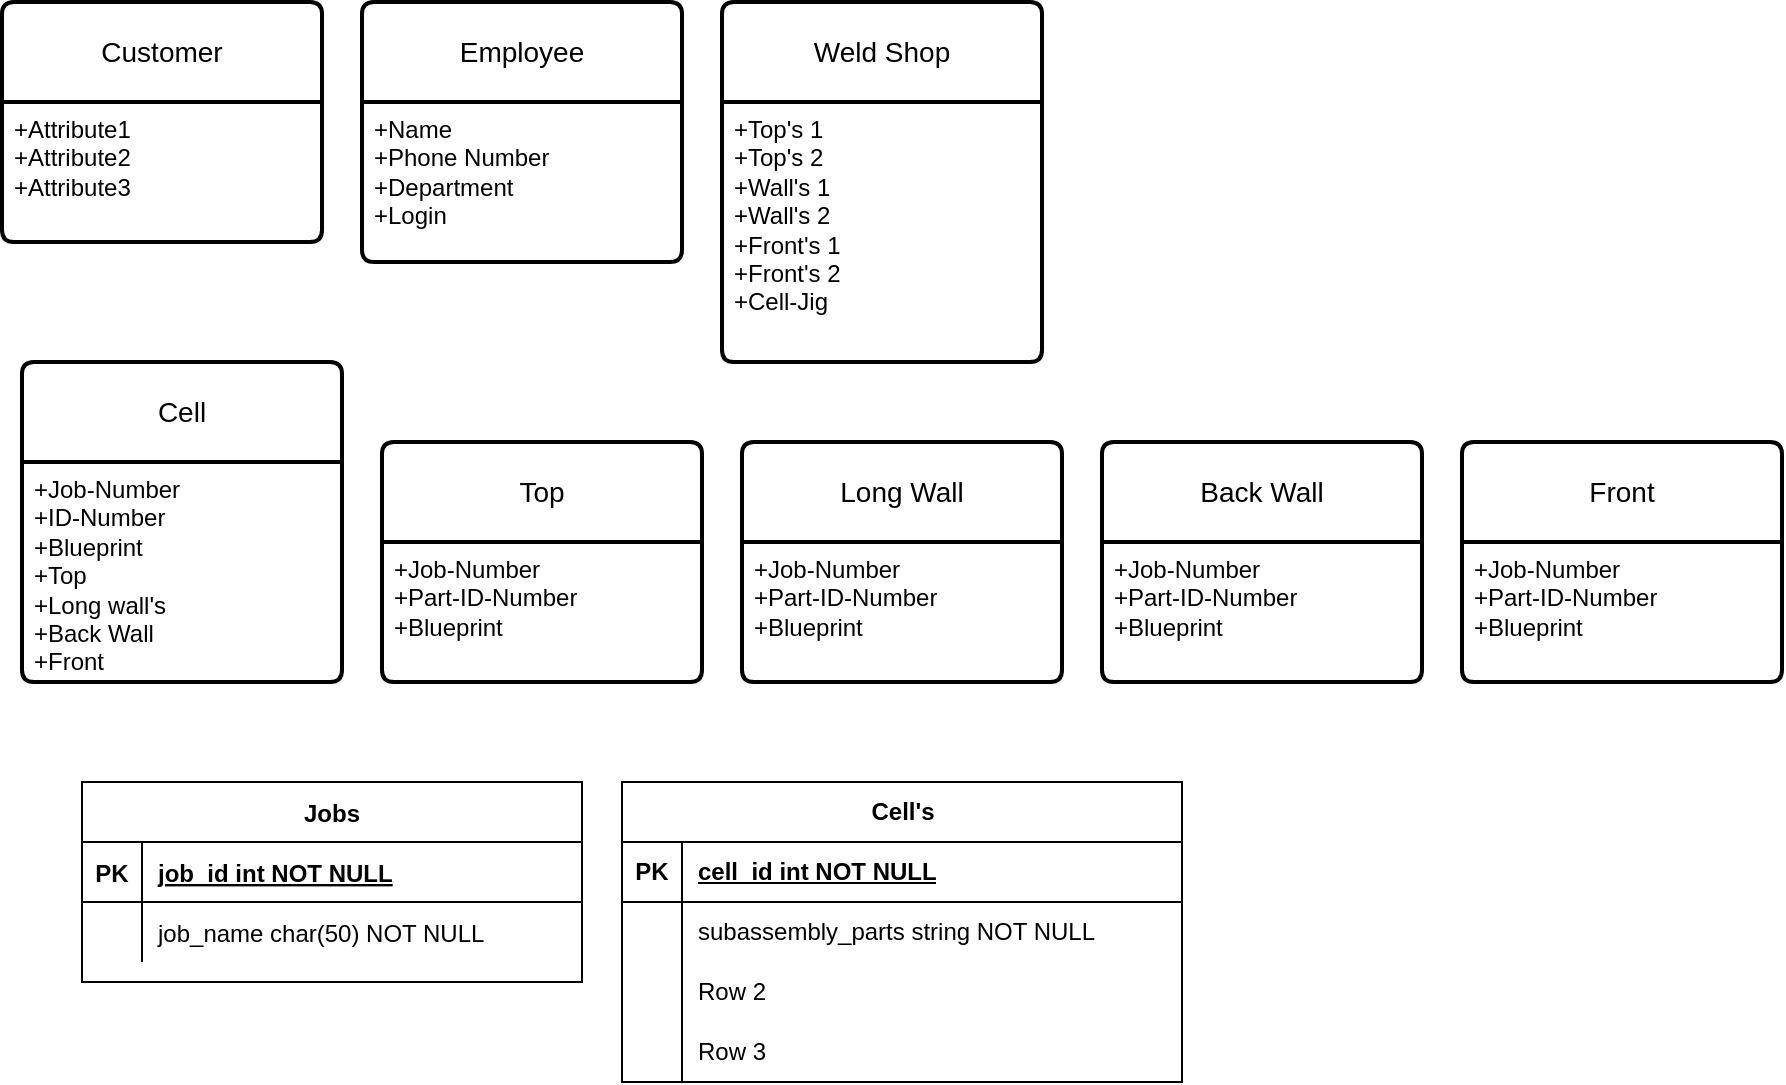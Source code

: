<mxfile version="25.0.1">
  <diagram id="R2lEEEUBdFMjLlhIrx00" name="Page-1">
    <mxGraphModel dx="1050" dy="611" grid="1" gridSize="10" guides="1" tooltips="1" connect="1" arrows="1" fold="1" page="1" pageScale="1" pageWidth="850" pageHeight="1100" math="0" shadow="0" extFonts="Permanent Marker^https://fonts.googleapis.com/css?family=Permanent+Marker">
      <root>
        <mxCell id="0" />
        <mxCell id="1" parent="0" />
        <mxCell id="C-vyLk0tnHw3VtMMgP7b-23" value="Jobs" style="shape=table;startSize=30;container=1;collapsible=1;childLayout=tableLayout;fixedRows=1;rowLines=0;fontStyle=1;align=center;resizeLast=1;" parent="1" vertex="1">
          <mxGeometry x="70" y="410" width="250" height="100" as="geometry" />
        </mxCell>
        <mxCell id="C-vyLk0tnHw3VtMMgP7b-24" value="" style="shape=partialRectangle;collapsible=0;dropTarget=0;pointerEvents=0;fillColor=none;points=[[0,0.5],[1,0.5]];portConstraint=eastwest;top=0;left=0;right=0;bottom=1;" parent="C-vyLk0tnHw3VtMMgP7b-23" vertex="1">
          <mxGeometry y="30" width="250" height="30" as="geometry" />
        </mxCell>
        <mxCell id="C-vyLk0tnHw3VtMMgP7b-25" value="PK" style="shape=partialRectangle;overflow=hidden;connectable=0;fillColor=none;top=0;left=0;bottom=0;right=0;fontStyle=1;" parent="C-vyLk0tnHw3VtMMgP7b-24" vertex="1">
          <mxGeometry width="30" height="30" as="geometry">
            <mxRectangle width="30" height="30" as="alternateBounds" />
          </mxGeometry>
        </mxCell>
        <mxCell id="C-vyLk0tnHw3VtMMgP7b-26" value="job_id int NOT NULL " style="shape=partialRectangle;overflow=hidden;connectable=0;fillColor=none;top=0;left=0;bottom=0;right=0;align=left;spacingLeft=6;fontStyle=5;" parent="C-vyLk0tnHw3VtMMgP7b-24" vertex="1">
          <mxGeometry x="30" width="220" height="30" as="geometry">
            <mxRectangle width="220" height="30" as="alternateBounds" />
          </mxGeometry>
        </mxCell>
        <mxCell id="C-vyLk0tnHw3VtMMgP7b-27" value="" style="shape=partialRectangle;collapsible=0;dropTarget=0;pointerEvents=0;fillColor=none;points=[[0,0.5],[1,0.5]];portConstraint=eastwest;top=0;left=0;right=0;bottom=0;" parent="C-vyLk0tnHw3VtMMgP7b-23" vertex="1">
          <mxGeometry y="60" width="250" height="30" as="geometry" />
        </mxCell>
        <mxCell id="C-vyLk0tnHw3VtMMgP7b-28" value="" style="shape=partialRectangle;overflow=hidden;connectable=0;fillColor=none;top=0;left=0;bottom=0;right=0;" parent="C-vyLk0tnHw3VtMMgP7b-27" vertex="1">
          <mxGeometry width="30" height="30" as="geometry">
            <mxRectangle width="30" height="30" as="alternateBounds" />
          </mxGeometry>
        </mxCell>
        <mxCell id="C-vyLk0tnHw3VtMMgP7b-29" value="job_name char(50) NOT NULL" style="shape=partialRectangle;overflow=hidden;connectable=0;fillColor=none;top=0;left=0;bottom=0;right=0;align=left;spacingLeft=6;" parent="C-vyLk0tnHw3VtMMgP7b-27" vertex="1">
          <mxGeometry x="30" width="220" height="30" as="geometry">
            <mxRectangle width="220" height="30" as="alternateBounds" />
          </mxGeometry>
        </mxCell>
        <mxCell id="-WyFYNYByJUetTgelAWZ-2" value="Cell&#39;s" style="shape=table;startSize=30;container=1;collapsible=1;childLayout=tableLayout;fixedRows=1;rowLines=0;fontStyle=1;align=center;resizeLast=1;html=1;" parent="1" vertex="1">
          <mxGeometry x="340" y="410" width="280" height="150" as="geometry" />
        </mxCell>
        <mxCell id="-WyFYNYByJUetTgelAWZ-3" value="" style="shape=tableRow;horizontal=0;startSize=0;swimlaneHead=0;swimlaneBody=0;fillColor=none;collapsible=0;dropTarget=0;points=[[0,0.5],[1,0.5]];portConstraint=eastwest;top=0;left=0;right=0;bottom=1;" parent="-WyFYNYByJUetTgelAWZ-2" vertex="1">
          <mxGeometry y="30" width="280" height="30" as="geometry" />
        </mxCell>
        <mxCell id="-WyFYNYByJUetTgelAWZ-4" value="PK" style="shape=partialRectangle;connectable=0;fillColor=none;top=0;left=0;bottom=0;right=0;fontStyle=1;overflow=hidden;whiteSpace=wrap;html=1;" parent="-WyFYNYByJUetTgelAWZ-3" vertex="1">
          <mxGeometry width="30" height="30" as="geometry">
            <mxRectangle width="30" height="30" as="alternateBounds" />
          </mxGeometry>
        </mxCell>
        <mxCell id="-WyFYNYByJUetTgelAWZ-5" value="cell_id int NOT NULL" style="shape=partialRectangle;connectable=0;fillColor=none;top=0;left=0;bottom=0;right=0;align=left;spacingLeft=6;fontStyle=5;overflow=hidden;whiteSpace=wrap;html=1;" parent="-WyFYNYByJUetTgelAWZ-3" vertex="1">
          <mxGeometry x="30" width="250" height="30" as="geometry">
            <mxRectangle width="250" height="30" as="alternateBounds" />
          </mxGeometry>
        </mxCell>
        <mxCell id="-WyFYNYByJUetTgelAWZ-6" value="" style="shape=tableRow;horizontal=0;startSize=0;swimlaneHead=0;swimlaneBody=0;fillColor=none;collapsible=0;dropTarget=0;points=[[0,0.5],[1,0.5]];portConstraint=eastwest;top=0;left=0;right=0;bottom=0;" parent="-WyFYNYByJUetTgelAWZ-2" vertex="1">
          <mxGeometry y="60" width="280" height="30" as="geometry" />
        </mxCell>
        <mxCell id="-WyFYNYByJUetTgelAWZ-7" value="" style="shape=partialRectangle;connectable=0;fillColor=none;top=0;left=0;bottom=0;right=0;editable=1;overflow=hidden;whiteSpace=wrap;html=1;" parent="-WyFYNYByJUetTgelAWZ-6" vertex="1">
          <mxGeometry width="30" height="30" as="geometry">
            <mxRectangle width="30" height="30" as="alternateBounds" />
          </mxGeometry>
        </mxCell>
        <mxCell id="-WyFYNYByJUetTgelAWZ-8" value="subassembly_parts string NOT NULL" style="shape=partialRectangle;connectable=0;fillColor=none;top=0;left=0;bottom=0;right=0;align=left;spacingLeft=6;overflow=hidden;whiteSpace=wrap;html=1;" parent="-WyFYNYByJUetTgelAWZ-6" vertex="1">
          <mxGeometry x="30" width="250" height="30" as="geometry">
            <mxRectangle width="250" height="30" as="alternateBounds" />
          </mxGeometry>
        </mxCell>
        <mxCell id="-WyFYNYByJUetTgelAWZ-9" value="" style="shape=tableRow;horizontal=0;startSize=0;swimlaneHead=0;swimlaneBody=0;fillColor=none;collapsible=0;dropTarget=0;points=[[0,0.5],[1,0.5]];portConstraint=eastwest;top=0;left=0;right=0;bottom=0;" parent="-WyFYNYByJUetTgelAWZ-2" vertex="1">
          <mxGeometry y="90" width="280" height="30" as="geometry" />
        </mxCell>
        <mxCell id="-WyFYNYByJUetTgelAWZ-10" value="" style="shape=partialRectangle;connectable=0;fillColor=none;top=0;left=0;bottom=0;right=0;editable=1;overflow=hidden;whiteSpace=wrap;html=1;" parent="-WyFYNYByJUetTgelAWZ-9" vertex="1">
          <mxGeometry width="30" height="30" as="geometry">
            <mxRectangle width="30" height="30" as="alternateBounds" />
          </mxGeometry>
        </mxCell>
        <mxCell id="-WyFYNYByJUetTgelAWZ-11" value="Row 2" style="shape=partialRectangle;connectable=0;fillColor=none;top=0;left=0;bottom=0;right=0;align=left;spacingLeft=6;overflow=hidden;whiteSpace=wrap;html=1;" parent="-WyFYNYByJUetTgelAWZ-9" vertex="1">
          <mxGeometry x="30" width="250" height="30" as="geometry">
            <mxRectangle width="250" height="30" as="alternateBounds" />
          </mxGeometry>
        </mxCell>
        <mxCell id="-WyFYNYByJUetTgelAWZ-12" value="" style="shape=tableRow;horizontal=0;startSize=0;swimlaneHead=0;swimlaneBody=0;fillColor=none;collapsible=0;dropTarget=0;points=[[0,0.5],[1,0.5]];portConstraint=eastwest;top=0;left=0;right=0;bottom=0;" parent="-WyFYNYByJUetTgelAWZ-2" vertex="1">
          <mxGeometry y="120" width="280" height="30" as="geometry" />
        </mxCell>
        <mxCell id="-WyFYNYByJUetTgelAWZ-13" value="" style="shape=partialRectangle;connectable=0;fillColor=none;top=0;left=0;bottom=0;right=0;editable=1;overflow=hidden;whiteSpace=wrap;html=1;" parent="-WyFYNYByJUetTgelAWZ-12" vertex="1">
          <mxGeometry width="30" height="30" as="geometry">
            <mxRectangle width="30" height="30" as="alternateBounds" />
          </mxGeometry>
        </mxCell>
        <mxCell id="-WyFYNYByJUetTgelAWZ-14" value="Row 3" style="shape=partialRectangle;connectable=0;fillColor=none;top=0;left=0;bottom=0;right=0;align=left;spacingLeft=6;overflow=hidden;whiteSpace=wrap;html=1;" parent="-WyFYNYByJUetTgelAWZ-12" vertex="1">
          <mxGeometry x="30" width="250" height="30" as="geometry">
            <mxRectangle width="250" height="30" as="alternateBounds" />
          </mxGeometry>
        </mxCell>
        <mxCell id="ILBL_l5zC6226JqJN1Jq-1" value="Cell" style="swimlane;childLayout=stackLayout;horizontal=1;startSize=50;horizontalStack=0;rounded=1;fontSize=14;fontStyle=0;strokeWidth=2;resizeParent=0;resizeLast=1;shadow=0;dashed=0;align=center;arcSize=4;whiteSpace=wrap;html=1;" vertex="1" parent="1">
          <mxGeometry x="40" y="200" width="160" height="160" as="geometry" />
        </mxCell>
        <mxCell id="ILBL_l5zC6226JqJN1Jq-2" value="&lt;div&gt;+Job-Number&lt;/div&gt;+ID-Number&lt;br&gt;+Blueprint&lt;br&gt;+Top&lt;div&gt;+Long wall&#39;s&lt;/div&gt;&lt;div&gt;+Back Wall&lt;/div&gt;&lt;div&gt;+Front&lt;/div&gt;" style="align=left;strokeColor=none;fillColor=none;spacingLeft=4;fontSize=12;verticalAlign=top;resizable=0;rotatable=0;part=1;html=1;" vertex="1" parent="ILBL_l5zC6226JqJN1Jq-1">
          <mxGeometry y="50" width="160" height="110" as="geometry" />
        </mxCell>
        <mxCell id="ILBL_l5zC6226JqJN1Jq-5" value="Top" style="swimlane;childLayout=stackLayout;horizontal=1;startSize=50;horizontalStack=0;rounded=1;fontSize=14;fontStyle=0;strokeWidth=2;resizeParent=0;resizeLast=1;shadow=0;dashed=0;align=center;arcSize=4;whiteSpace=wrap;html=1;" vertex="1" parent="1">
          <mxGeometry x="220" y="240" width="160" height="120" as="geometry" />
        </mxCell>
        <mxCell id="ILBL_l5zC6226JqJN1Jq-6" value="+Job-Number&lt;br&gt;+Part-ID-Number&lt;br&gt;+Blueprint" style="align=left;strokeColor=none;fillColor=none;spacingLeft=4;fontSize=12;verticalAlign=top;resizable=0;rotatable=0;part=1;html=1;" vertex="1" parent="ILBL_l5zC6226JqJN1Jq-5">
          <mxGeometry y="50" width="160" height="70" as="geometry" />
        </mxCell>
        <mxCell id="ILBL_l5zC6226JqJN1Jq-7" value="Long Wall" style="swimlane;childLayout=stackLayout;horizontal=1;startSize=50;horizontalStack=0;rounded=1;fontSize=14;fontStyle=0;strokeWidth=2;resizeParent=0;resizeLast=1;shadow=0;dashed=0;align=center;arcSize=4;whiteSpace=wrap;html=1;" vertex="1" parent="1">
          <mxGeometry x="400" y="240" width="160" height="120" as="geometry" />
        </mxCell>
        <mxCell id="ILBL_l5zC6226JqJN1Jq-8" value="+Job-Number&lt;br&gt;+Part-ID-Number&lt;br&gt;+Blueprint" style="align=left;strokeColor=none;fillColor=none;spacingLeft=4;fontSize=12;verticalAlign=top;resizable=0;rotatable=0;part=1;html=1;" vertex="1" parent="ILBL_l5zC6226JqJN1Jq-7">
          <mxGeometry y="50" width="160" height="70" as="geometry" />
        </mxCell>
        <mxCell id="ILBL_l5zC6226JqJN1Jq-9" value="Back Wall" style="swimlane;childLayout=stackLayout;horizontal=1;startSize=50;horizontalStack=0;rounded=1;fontSize=14;fontStyle=0;strokeWidth=2;resizeParent=0;resizeLast=1;shadow=0;dashed=0;align=center;arcSize=4;whiteSpace=wrap;html=1;" vertex="1" parent="1">
          <mxGeometry x="580" y="240" width="160" height="120" as="geometry" />
        </mxCell>
        <mxCell id="ILBL_l5zC6226JqJN1Jq-10" value="+Job-Number&lt;br&gt;+Part-ID-Number&lt;br&gt;+Blueprint" style="align=left;strokeColor=none;fillColor=none;spacingLeft=4;fontSize=12;verticalAlign=top;resizable=0;rotatable=0;part=1;html=1;" vertex="1" parent="ILBL_l5zC6226JqJN1Jq-9">
          <mxGeometry y="50" width="160" height="70" as="geometry" />
        </mxCell>
        <mxCell id="ILBL_l5zC6226JqJN1Jq-11" value="Front" style="swimlane;childLayout=stackLayout;horizontal=1;startSize=50;horizontalStack=0;rounded=1;fontSize=14;fontStyle=0;strokeWidth=2;resizeParent=0;resizeLast=1;shadow=0;dashed=0;align=center;arcSize=4;whiteSpace=wrap;html=1;" vertex="1" parent="1">
          <mxGeometry x="760" y="240" width="160" height="120" as="geometry" />
        </mxCell>
        <mxCell id="ILBL_l5zC6226JqJN1Jq-12" value="+Job-Number&lt;br&gt;+Part-ID-Number&lt;br&gt;+Blueprint" style="align=left;strokeColor=none;fillColor=none;spacingLeft=4;fontSize=12;verticalAlign=top;resizable=0;rotatable=0;part=1;html=1;" vertex="1" parent="ILBL_l5zC6226JqJN1Jq-11">
          <mxGeometry y="50" width="160" height="70" as="geometry" />
        </mxCell>
        <mxCell id="ILBL_l5zC6226JqJN1Jq-13" value="Customer" style="swimlane;childLayout=stackLayout;horizontal=1;startSize=50;horizontalStack=0;rounded=1;fontSize=14;fontStyle=0;strokeWidth=2;resizeParent=0;resizeLast=1;shadow=0;dashed=0;align=center;arcSize=4;whiteSpace=wrap;html=1;" vertex="1" parent="1">
          <mxGeometry x="30" y="20" width="160" height="120" as="geometry" />
        </mxCell>
        <mxCell id="ILBL_l5zC6226JqJN1Jq-14" value="+Attribute1&#xa;+Attribute2&#xa;+Attribute3" style="align=left;strokeColor=none;fillColor=none;spacingLeft=4;fontSize=12;verticalAlign=top;resizable=0;rotatable=0;part=1;html=1;" vertex="1" parent="ILBL_l5zC6226JqJN1Jq-13">
          <mxGeometry y="50" width="160" height="70" as="geometry" />
        </mxCell>
        <mxCell id="ILBL_l5zC6226JqJN1Jq-15" value="Employee" style="swimlane;childLayout=stackLayout;horizontal=1;startSize=50;horizontalStack=0;rounded=1;fontSize=14;fontStyle=0;strokeWidth=2;resizeParent=0;resizeLast=1;shadow=0;dashed=0;align=center;arcSize=4;whiteSpace=wrap;html=1;" vertex="1" parent="1">
          <mxGeometry x="210" y="20" width="160" height="130" as="geometry" />
        </mxCell>
        <mxCell id="ILBL_l5zC6226JqJN1Jq-16" value="+Name&lt;br&gt;+Phone Number&lt;br&gt;+Department&lt;br&gt;&lt;div&gt;+Login&lt;/div&gt;" style="align=left;strokeColor=none;fillColor=none;spacingLeft=4;fontSize=12;verticalAlign=top;resizable=0;rotatable=0;part=1;html=1;" vertex="1" parent="ILBL_l5zC6226JqJN1Jq-15">
          <mxGeometry y="50" width="160" height="80" as="geometry" />
        </mxCell>
        <mxCell id="ILBL_l5zC6226JqJN1Jq-17" value="Weld Shop" style="swimlane;childLayout=stackLayout;horizontal=1;startSize=50;horizontalStack=0;rounded=1;fontSize=14;fontStyle=0;strokeWidth=2;resizeParent=0;resizeLast=1;shadow=0;dashed=0;align=center;arcSize=4;whiteSpace=wrap;html=1;" vertex="1" parent="1">
          <mxGeometry x="390" y="20" width="160" height="180" as="geometry" />
        </mxCell>
        <mxCell id="ILBL_l5zC6226JqJN1Jq-18" value="+Top&#39;s 1&lt;br&gt;+Top&#39;s 2&lt;br&gt;+Wall&#39;s 1&lt;div&gt;+Wall&#39;s 2&lt;/div&gt;&lt;div&gt;+Front&#39;s 1&lt;/div&gt;&lt;div&gt;+Front&#39;s 2&lt;/div&gt;&lt;div&gt;+Cell-Jig&lt;/div&gt;" style="align=left;strokeColor=none;fillColor=none;spacingLeft=4;fontSize=12;verticalAlign=top;resizable=0;rotatable=0;part=1;html=1;" vertex="1" parent="ILBL_l5zC6226JqJN1Jq-17">
          <mxGeometry y="50" width="160" height="130" as="geometry" />
        </mxCell>
      </root>
    </mxGraphModel>
  </diagram>
</mxfile>
